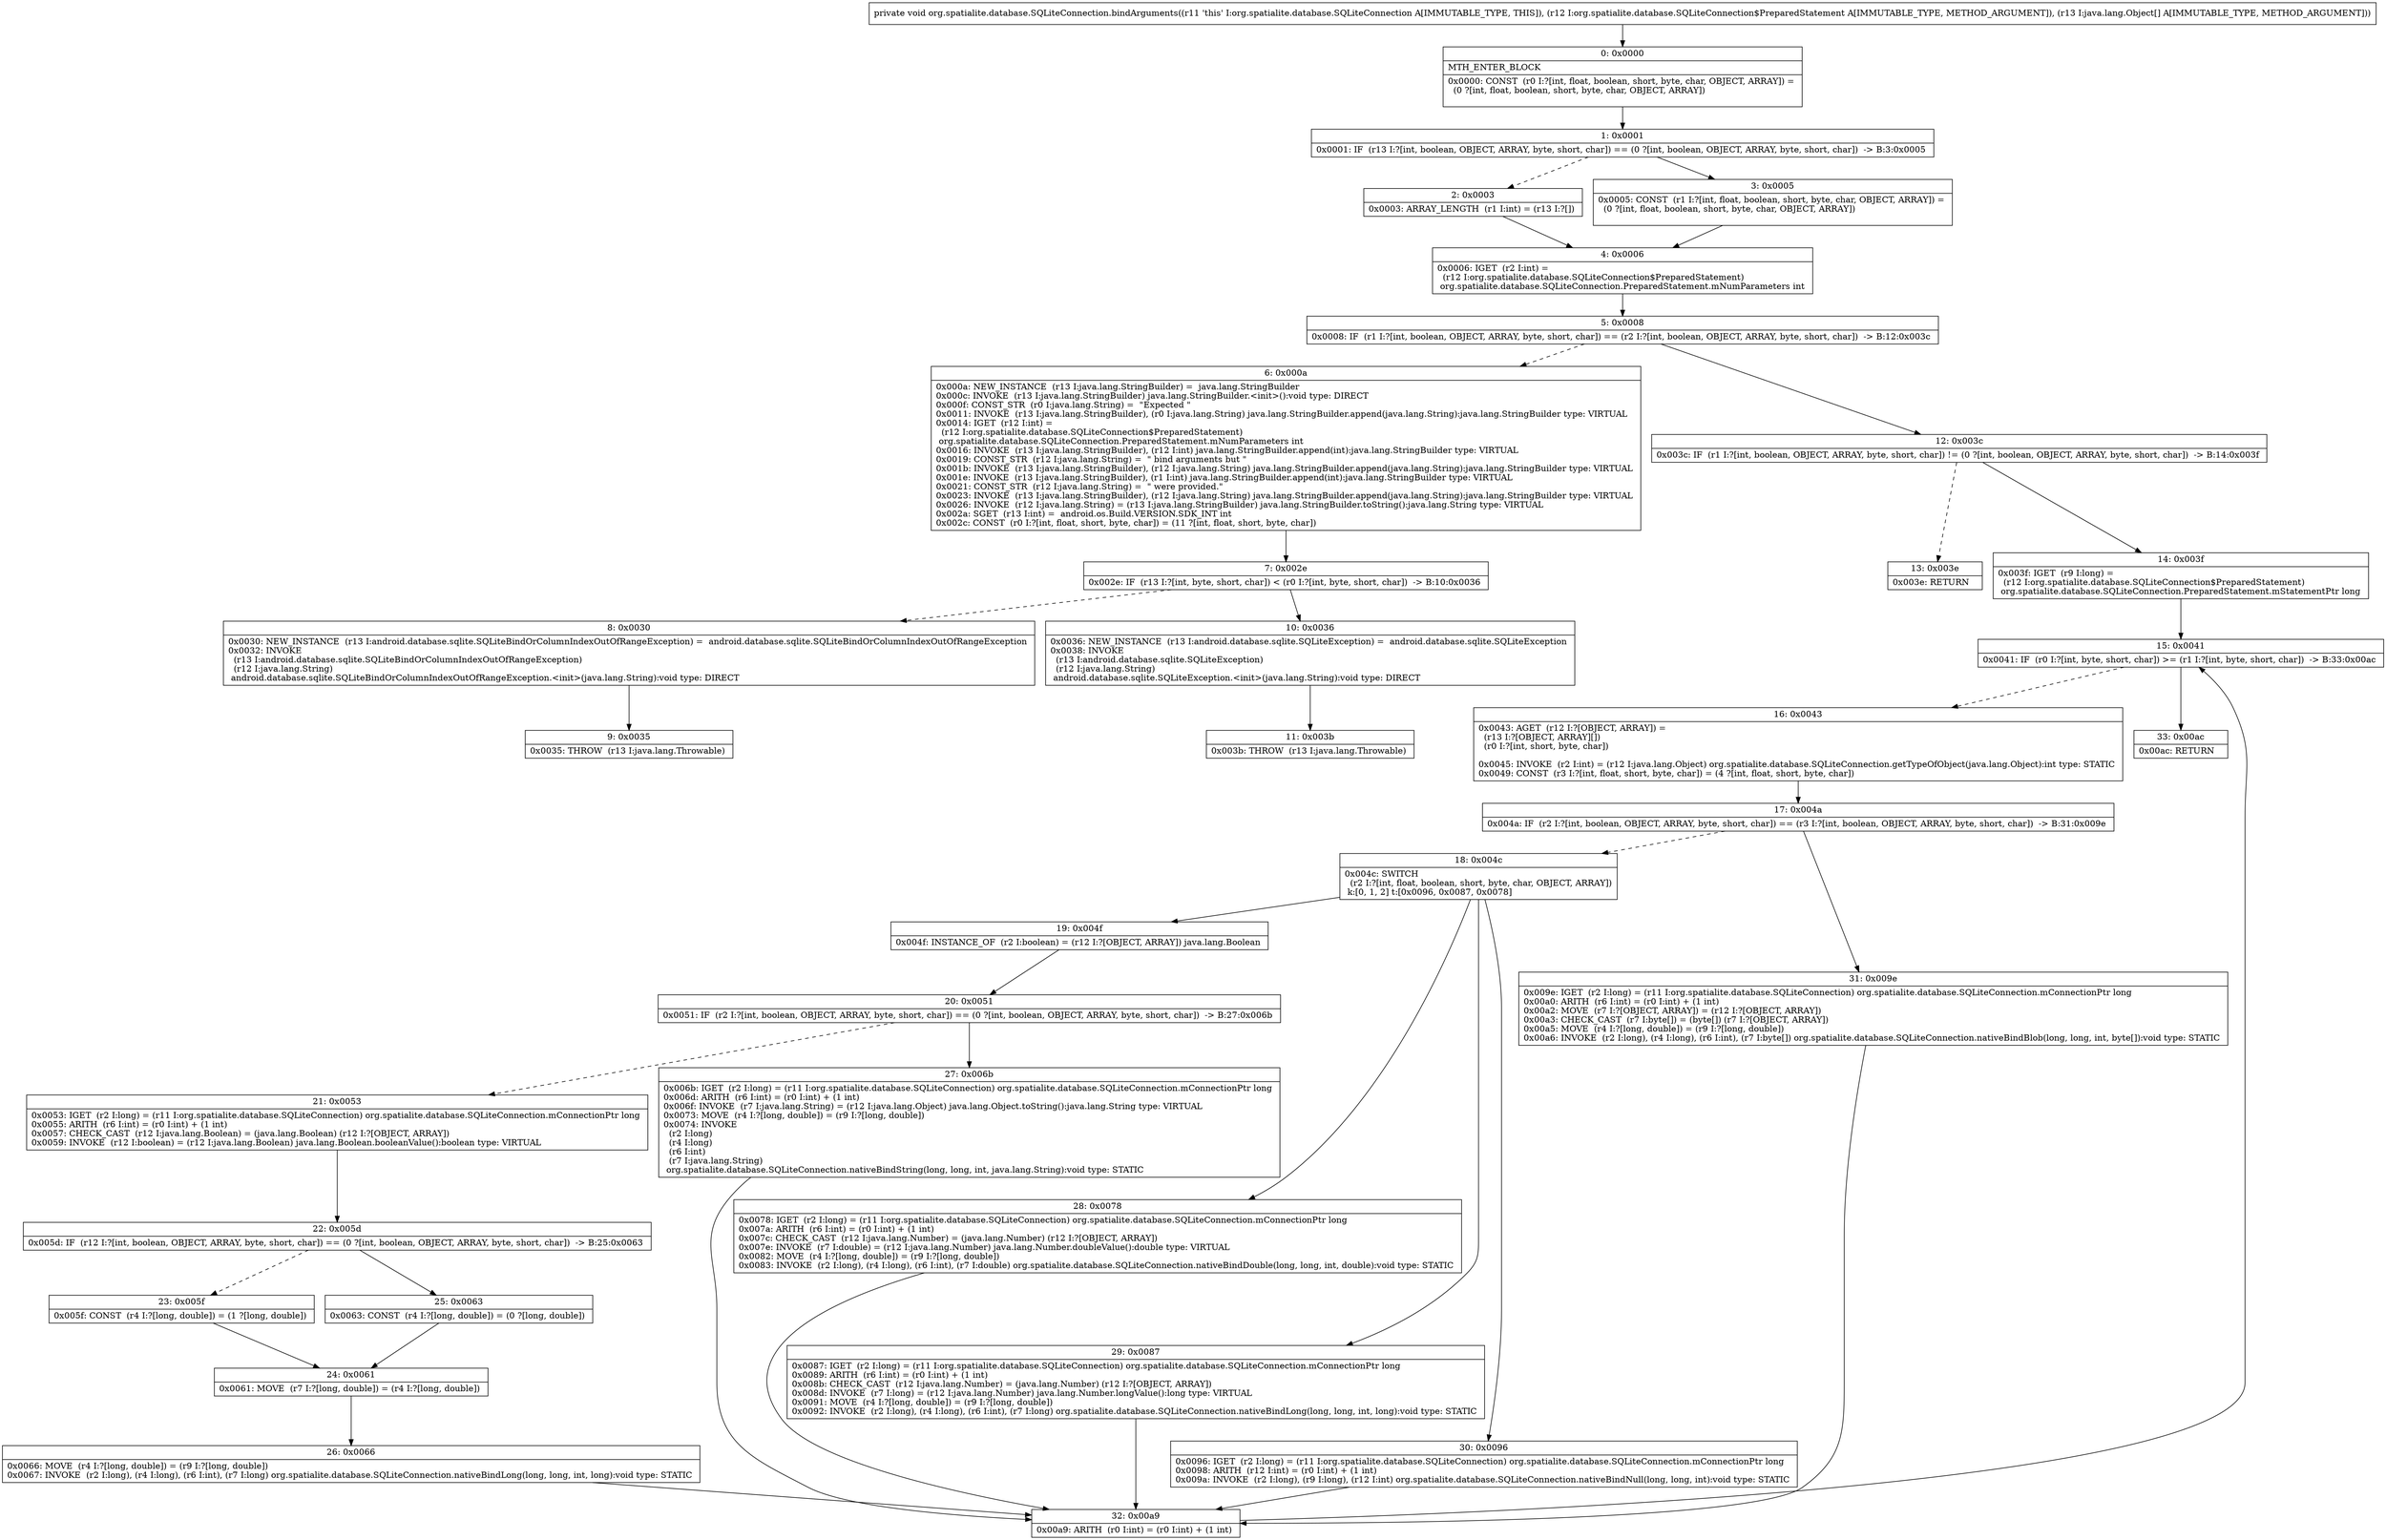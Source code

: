 digraph "CFG fororg.spatialite.database.SQLiteConnection.bindArguments(Lorg\/spatialite\/database\/SQLiteConnection$PreparedStatement;[Ljava\/lang\/Object;)V" {
Node_0 [shape=record,label="{0\:\ 0x0000|MTH_ENTER_BLOCK\l|0x0000: CONST  (r0 I:?[int, float, boolean, short, byte, char, OBJECT, ARRAY]) = \l  (0 ?[int, float, boolean, short, byte, char, OBJECT, ARRAY])\l \l}"];
Node_1 [shape=record,label="{1\:\ 0x0001|0x0001: IF  (r13 I:?[int, boolean, OBJECT, ARRAY, byte, short, char]) == (0 ?[int, boolean, OBJECT, ARRAY, byte, short, char])  \-\> B:3:0x0005 \l}"];
Node_2 [shape=record,label="{2\:\ 0x0003|0x0003: ARRAY_LENGTH  (r1 I:int) = (r13 I:?[]) \l}"];
Node_3 [shape=record,label="{3\:\ 0x0005|0x0005: CONST  (r1 I:?[int, float, boolean, short, byte, char, OBJECT, ARRAY]) = \l  (0 ?[int, float, boolean, short, byte, char, OBJECT, ARRAY])\l \l}"];
Node_4 [shape=record,label="{4\:\ 0x0006|0x0006: IGET  (r2 I:int) = \l  (r12 I:org.spatialite.database.SQLiteConnection$PreparedStatement)\l org.spatialite.database.SQLiteConnection.PreparedStatement.mNumParameters int \l}"];
Node_5 [shape=record,label="{5\:\ 0x0008|0x0008: IF  (r1 I:?[int, boolean, OBJECT, ARRAY, byte, short, char]) == (r2 I:?[int, boolean, OBJECT, ARRAY, byte, short, char])  \-\> B:12:0x003c \l}"];
Node_6 [shape=record,label="{6\:\ 0x000a|0x000a: NEW_INSTANCE  (r13 I:java.lang.StringBuilder) =  java.lang.StringBuilder \l0x000c: INVOKE  (r13 I:java.lang.StringBuilder) java.lang.StringBuilder.\<init\>():void type: DIRECT \l0x000f: CONST_STR  (r0 I:java.lang.String) =  \"Expected \" \l0x0011: INVOKE  (r13 I:java.lang.StringBuilder), (r0 I:java.lang.String) java.lang.StringBuilder.append(java.lang.String):java.lang.StringBuilder type: VIRTUAL \l0x0014: IGET  (r12 I:int) = \l  (r12 I:org.spatialite.database.SQLiteConnection$PreparedStatement)\l org.spatialite.database.SQLiteConnection.PreparedStatement.mNumParameters int \l0x0016: INVOKE  (r13 I:java.lang.StringBuilder), (r12 I:int) java.lang.StringBuilder.append(int):java.lang.StringBuilder type: VIRTUAL \l0x0019: CONST_STR  (r12 I:java.lang.String) =  \" bind arguments but \" \l0x001b: INVOKE  (r13 I:java.lang.StringBuilder), (r12 I:java.lang.String) java.lang.StringBuilder.append(java.lang.String):java.lang.StringBuilder type: VIRTUAL \l0x001e: INVOKE  (r13 I:java.lang.StringBuilder), (r1 I:int) java.lang.StringBuilder.append(int):java.lang.StringBuilder type: VIRTUAL \l0x0021: CONST_STR  (r12 I:java.lang.String) =  \" were provided.\" \l0x0023: INVOKE  (r13 I:java.lang.StringBuilder), (r12 I:java.lang.String) java.lang.StringBuilder.append(java.lang.String):java.lang.StringBuilder type: VIRTUAL \l0x0026: INVOKE  (r12 I:java.lang.String) = (r13 I:java.lang.StringBuilder) java.lang.StringBuilder.toString():java.lang.String type: VIRTUAL \l0x002a: SGET  (r13 I:int) =  android.os.Build.VERSION.SDK_INT int \l0x002c: CONST  (r0 I:?[int, float, short, byte, char]) = (11 ?[int, float, short, byte, char]) \l}"];
Node_7 [shape=record,label="{7\:\ 0x002e|0x002e: IF  (r13 I:?[int, byte, short, char]) \< (r0 I:?[int, byte, short, char])  \-\> B:10:0x0036 \l}"];
Node_8 [shape=record,label="{8\:\ 0x0030|0x0030: NEW_INSTANCE  (r13 I:android.database.sqlite.SQLiteBindOrColumnIndexOutOfRangeException) =  android.database.sqlite.SQLiteBindOrColumnIndexOutOfRangeException \l0x0032: INVOKE  \l  (r13 I:android.database.sqlite.SQLiteBindOrColumnIndexOutOfRangeException)\l  (r12 I:java.lang.String)\l android.database.sqlite.SQLiteBindOrColumnIndexOutOfRangeException.\<init\>(java.lang.String):void type: DIRECT \l}"];
Node_9 [shape=record,label="{9\:\ 0x0035|0x0035: THROW  (r13 I:java.lang.Throwable) \l}"];
Node_10 [shape=record,label="{10\:\ 0x0036|0x0036: NEW_INSTANCE  (r13 I:android.database.sqlite.SQLiteException) =  android.database.sqlite.SQLiteException \l0x0038: INVOKE  \l  (r13 I:android.database.sqlite.SQLiteException)\l  (r12 I:java.lang.String)\l android.database.sqlite.SQLiteException.\<init\>(java.lang.String):void type: DIRECT \l}"];
Node_11 [shape=record,label="{11\:\ 0x003b|0x003b: THROW  (r13 I:java.lang.Throwable) \l}"];
Node_12 [shape=record,label="{12\:\ 0x003c|0x003c: IF  (r1 I:?[int, boolean, OBJECT, ARRAY, byte, short, char]) != (0 ?[int, boolean, OBJECT, ARRAY, byte, short, char])  \-\> B:14:0x003f \l}"];
Node_13 [shape=record,label="{13\:\ 0x003e|0x003e: RETURN   \l}"];
Node_14 [shape=record,label="{14\:\ 0x003f|0x003f: IGET  (r9 I:long) = \l  (r12 I:org.spatialite.database.SQLiteConnection$PreparedStatement)\l org.spatialite.database.SQLiteConnection.PreparedStatement.mStatementPtr long \l}"];
Node_15 [shape=record,label="{15\:\ 0x0041|0x0041: IF  (r0 I:?[int, byte, short, char]) \>= (r1 I:?[int, byte, short, char])  \-\> B:33:0x00ac \l}"];
Node_16 [shape=record,label="{16\:\ 0x0043|0x0043: AGET  (r12 I:?[OBJECT, ARRAY]) = \l  (r13 I:?[OBJECT, ARRAY][])\l  (r0 I:?[int, short, byte, char])\l \l0x0045: INVOKE  (r2 I:int) = (r12 I:java.lang.Object) org.spatialite.database.SQLiteConnection.getTypeOfObject(java.lang.Object):int type: STATIC \l0x0049: CONST  (r3 I:?[int, float, short, byte, char]) = (4 ?[int, float, short, byte, char]) \l}"];
Node_17 [shape=record,label="{17\:\ 0x004a|0x004a: IF  (r2 I:?[int, boolean, OBJECT, ARRAY, byte, short, char]) == (r3 I:?[int, boolean, OBJECT, ARRAY, byte, short, char])  \-\> B:31:0x009e \l}"];
Node_18 [shape=record,label="{18\:\ 0x004c|0x004c: SWITCH  \l  (r2 I:?[int, float, boolean, short, byte, char, OBJECT, ARRAY])\l k:[0, 1, 2] t:[0x0096, 0x0087, 0x0078] \l}"];
Node_19 [shape=record,label="{19\:\ 0x004f|0x004f: INSTANCE_OF  (r2 I:boolean) = (r12 I:?[OBJECT, ARRAY]) java.lang.Boolean \l}"];
Node_20 [shape=record,label="{20\:\ 0x0051|0x0051: IF  (r2 I:?[int, boolean, OBJECT, ARRAY, byte, short, char]) == (0 ?[int, boolean, OBJECT, ARRAY, byte, short, char])  \-\> B:27:0x006b \l}"];
Node_21 [shape=record,label="{21\:\ 0x0053|0x0053: IGET  (r2 I:long) = (r11 I:org.spatialite.database.SQLiteConnection) org.spatialite.database.SQLiteConnection.mConnectionPtr long \l0x0055: ARITH  (r6 I:int) = (r0 I:int) + (1 int) \l0x0057: CHECK_CAST  (r12 I:java.lang.Boolean) = (java.lang.Boolean) (r12 I:?[OBJECT, ARRAY]) \l0x0059: INVOKE  (r12 I:boolean) = (r12 I:java.lang.Boolean) java.lang.Boolean.booleanValue():boolean type: VIRTUAL \l}"];
Node_22 [shape=record,label="{22\:\ 0x005d|0x005d: IF  (r12 I:?[int, boolean, OBJECT, ARRAY, byte, short, char]) == (0 ?[int, boolean, OBJECT, ARRAY, byte, short, char])  \-\> B:25:0x0063 \l}"];
Node_23 [shape=record,label="{23\:\ 0x005f|0x005f: CONST  (r4 I:?[long, double]) = (1 ?[long, double]) \l}"];
Node_24 [shape=record,label="{24\:\ 0x0061|0x0061: MOVE  (r7 I:?[long, double]) = (r4 I:?[long, double]) \l}"];
Node_25 [shape=record,label="{25\:\ 0x0063|0x0063: CONST  (r4 I:?[long, double]) = (0 ?[long, double]) \l}"];
Node_26 [shape=record,label="{26\:\ 0x0066|0x0066: MOVE  (r4 I:?[long, double]) = (r9 I:?[long, double]) \l0x0067: INVOKE  (r2 I:long), (r4 I:long), (r6 I:int), (r7 I:long) org.spatialite.database.SQLiteConnection.nativeBindLong(long, long, int, long):void type: STATIC \l}"];
Node_27 [shape=record,label="{27\:\ 0x006b|0x006b: IGET  (r2 I:long) = (r11 I:org.spatialite.database.SQLiteConnection) org.spatialite.database.SQLiteConnection.mConnectionPtr long \l0x006d: ARITH  (r6 I:int) = (r0 I:int) + (1 int) \l0x006f: INVOKE  (r7 I:java.lang.String) = (r12 I:java.lang.Object) java.lang.Object.toString():java.lang.String type: VIRTUAL \l0x0073: MOVE  (r4 I:?[long, double]) = (r9 I:?[long, double]) \l0x0074: INVOKE  \l  (r2 I:long)\l  (r4 I:long)\l  (r6 I:int)\l  (r7 I:java.lang.String)\l org.spatialite.database.SQLiteConnection.nativeBindString(long, long, int, java.lang.String):void type: STATIC \l}"];
Node_28 [shape=record,label="{28\:\ 0x0078|0x0078: IGET  (r2 I:long) = (r11 I:org.spatialite.database.SQLiteConnection) org.spatialite.database.SQLiteConnection.mConnectionPtr long \l0x007a: ARITH  (r6 I:int) = (r0 I:int) + (1 int) \l0x007c: CHECK_CAST  (r12 I:java.lang.Number) = (java.lang.Number) (r12 I:?[OBJECT, ARRAY]) \l0x007e: INVOKE  (r7 I:double) = (r12 I:java.lang.Number) java.lang.Number.doubleValue():double type: VIRTUAL \l0x0082: MOVE  (r4 I:?[long, double]) = (r9 I:?[long, double]) \l0x0083: INVOKE  (r2 I:long), (r4 I:long), (r6 I:int), (r7 I:double) org.spatialite.database.SQLiteConnection.nativeBindDouble(long, long, int, double):void type: STATIC \l}"];
Node_29 [shape=record,label="{29\:\ 0x0087|0x0087: IGET  (r2 I:long) = (r11 I:org.spatialite.database.SQLiteConnection) org.spatialite.database.SQLiteConnection.mConnectionPtr long \l0x0089: ARITH  (r6 I:int) = (r0 I:int) + (1 int) \l0x008b: CHECK_CAST  (r12 I:java.lang.Number) = (java.lang.Number) (r12 I:?[OBJECT, ARRAY]) \l0x008d: INVOKE  (r7 I:long) = (r12 I:java.lang.Number) java.lang.Number.longValue():long type: VIRTUAL \l0x0091: MOVE  (r4 I:?[long, double]) = (r9 I:?[long, double]) \l0x0092: INVOKE  (r2 I:long), (r4 I:long), (r6 I:int), (r7 I:long) org.spatialite.database.SQLiteConnection.nativeBindLong(long, long, int, long):void type: STATIC \l}"];
Node_30 [shape=record,label="{30\:\ 0x0096|0x0096: IGET  (r2 I:long) = (r11 I:org.spatialite.database.SQLiteConnection) org.spatialite.database.SQLiteConnection.mConnectionPtr long \l0x0098: ARITH  (r12 I:int) = (r0 I:int) + (1 int) \l0x009a: INVOKE  (r2 I:long), (r9 I:long), (r12 I:int) org.spatialite.database.SQLiteConnection.nativeBindNull(long, long, int):void type: STATIC \l}"];
Node_31 [shape=record,label="{31\:\ 0x009e|0x009e: IGET  (r2 I:long) = (r11 I:org.spatialite.database.SQLiteConnection) org.spatialite.database.SQLiteConnection.mConnectionPtr long \l0x00a0: ARITH  (r6 I:int) = (r0 I:int) + (1 int) \l0x00a2: MOVE  (r7 I:?[OBJECT, ARRAY]) = (r12 I:?[OBJECT, ARRAY]) \l0x00a3: CHECK_CAST  (r7 I:byte[]) = (byte[]) (r7 I:?[OBJECT, ARRAY]) \l0x00a5: MOVE  (r4 I:?[long, double]) = (r9 I:?[long, double]) \l0x00a6: INVOKE  (r2 I:long), (r4 I:long), (r6 I:int), (r7 I:byte[]) org.spatialite.database.SQLiteConnection.nativeBindBlob(long, long, int, byte[]):void type: STATIC \l}"];
Node_32 [shape=record,label="{32\:\ 0x00a9|0x00a9: ARITH  (r0 I:int) = (r0 I:int) + (1 int) \l}"];
Node_33 [shape=record,label="{33\:\ 0x00ac|0x00ac: RETURN   \l}"];
MethodNode[shape=record,label="{private void org.spatialite.database.SQLiteConnection.bindArguments((r11 'this' I:org.spatialite.database.SQLiteConnection A[IMMUTABLE_TYPE, THIS]), (r12 I:org.spatialite.database.SQLiteConnection$PreparedStatement A[IMMUTABLE_TYPE, METHOD_ARGUMENT]), (r13 I:java.lang.Object[] A[IMMUTABLE_TYPE, METHOD_ARGUMENT])) }"];
MethodNode -> Node_0;
Node_0 -> Node_1;
Node_1 -> Node_2[style=dashed];
Node_1 -> Node_3;
Node_2 -> Node_4;
Node_3 -> Node_4;
Node_4 -> Node_5;
Node_5 -> Node_6[style=dashed];
Node_5 -> Node_12;
Node_6 -> Node_7;
Node_7 -> Node_8[style=dashed];
Node_7 -> Node_10;
Node_8 -> Node_9;
Node_10 -> Node_11;
Node_12 -> Node_13[style=dashed];
Node_12 -> Node_14;
Node_14 -> Node_15;
Node_15 -> Node_16[style=dashed];
Node_15 -> Node_33;
Node_16 -> Node_17;
Node_17 -> Node_18[style=dashed];
Node_17 -> Node_31;
Node_18 -> Node_19;
Node_18 -> Node_28;
Node_18 -> Node_29;
Node_18 -> Node_30;
Node_19 -> Node_20;
Node_20 -> Node_21[style=dashed];
Node_20 -> Node_27;
Node_21 -> Node_22;
Node_22 -> Node_23[style=dashed];
Node_22 -> Node_25;
Node_23 -> Node_24;
Node_24 -> Node_26;
Node_25 -> Node_24;
Node_26 -> Node_32;
Node_27 -> Node_32;
Node_28 -> Node_32;
Node_29 -> Node_32;
Node_30 -> Node_32;
Node_31 -> Node_32;
Node_32 -> Node_15;
}

